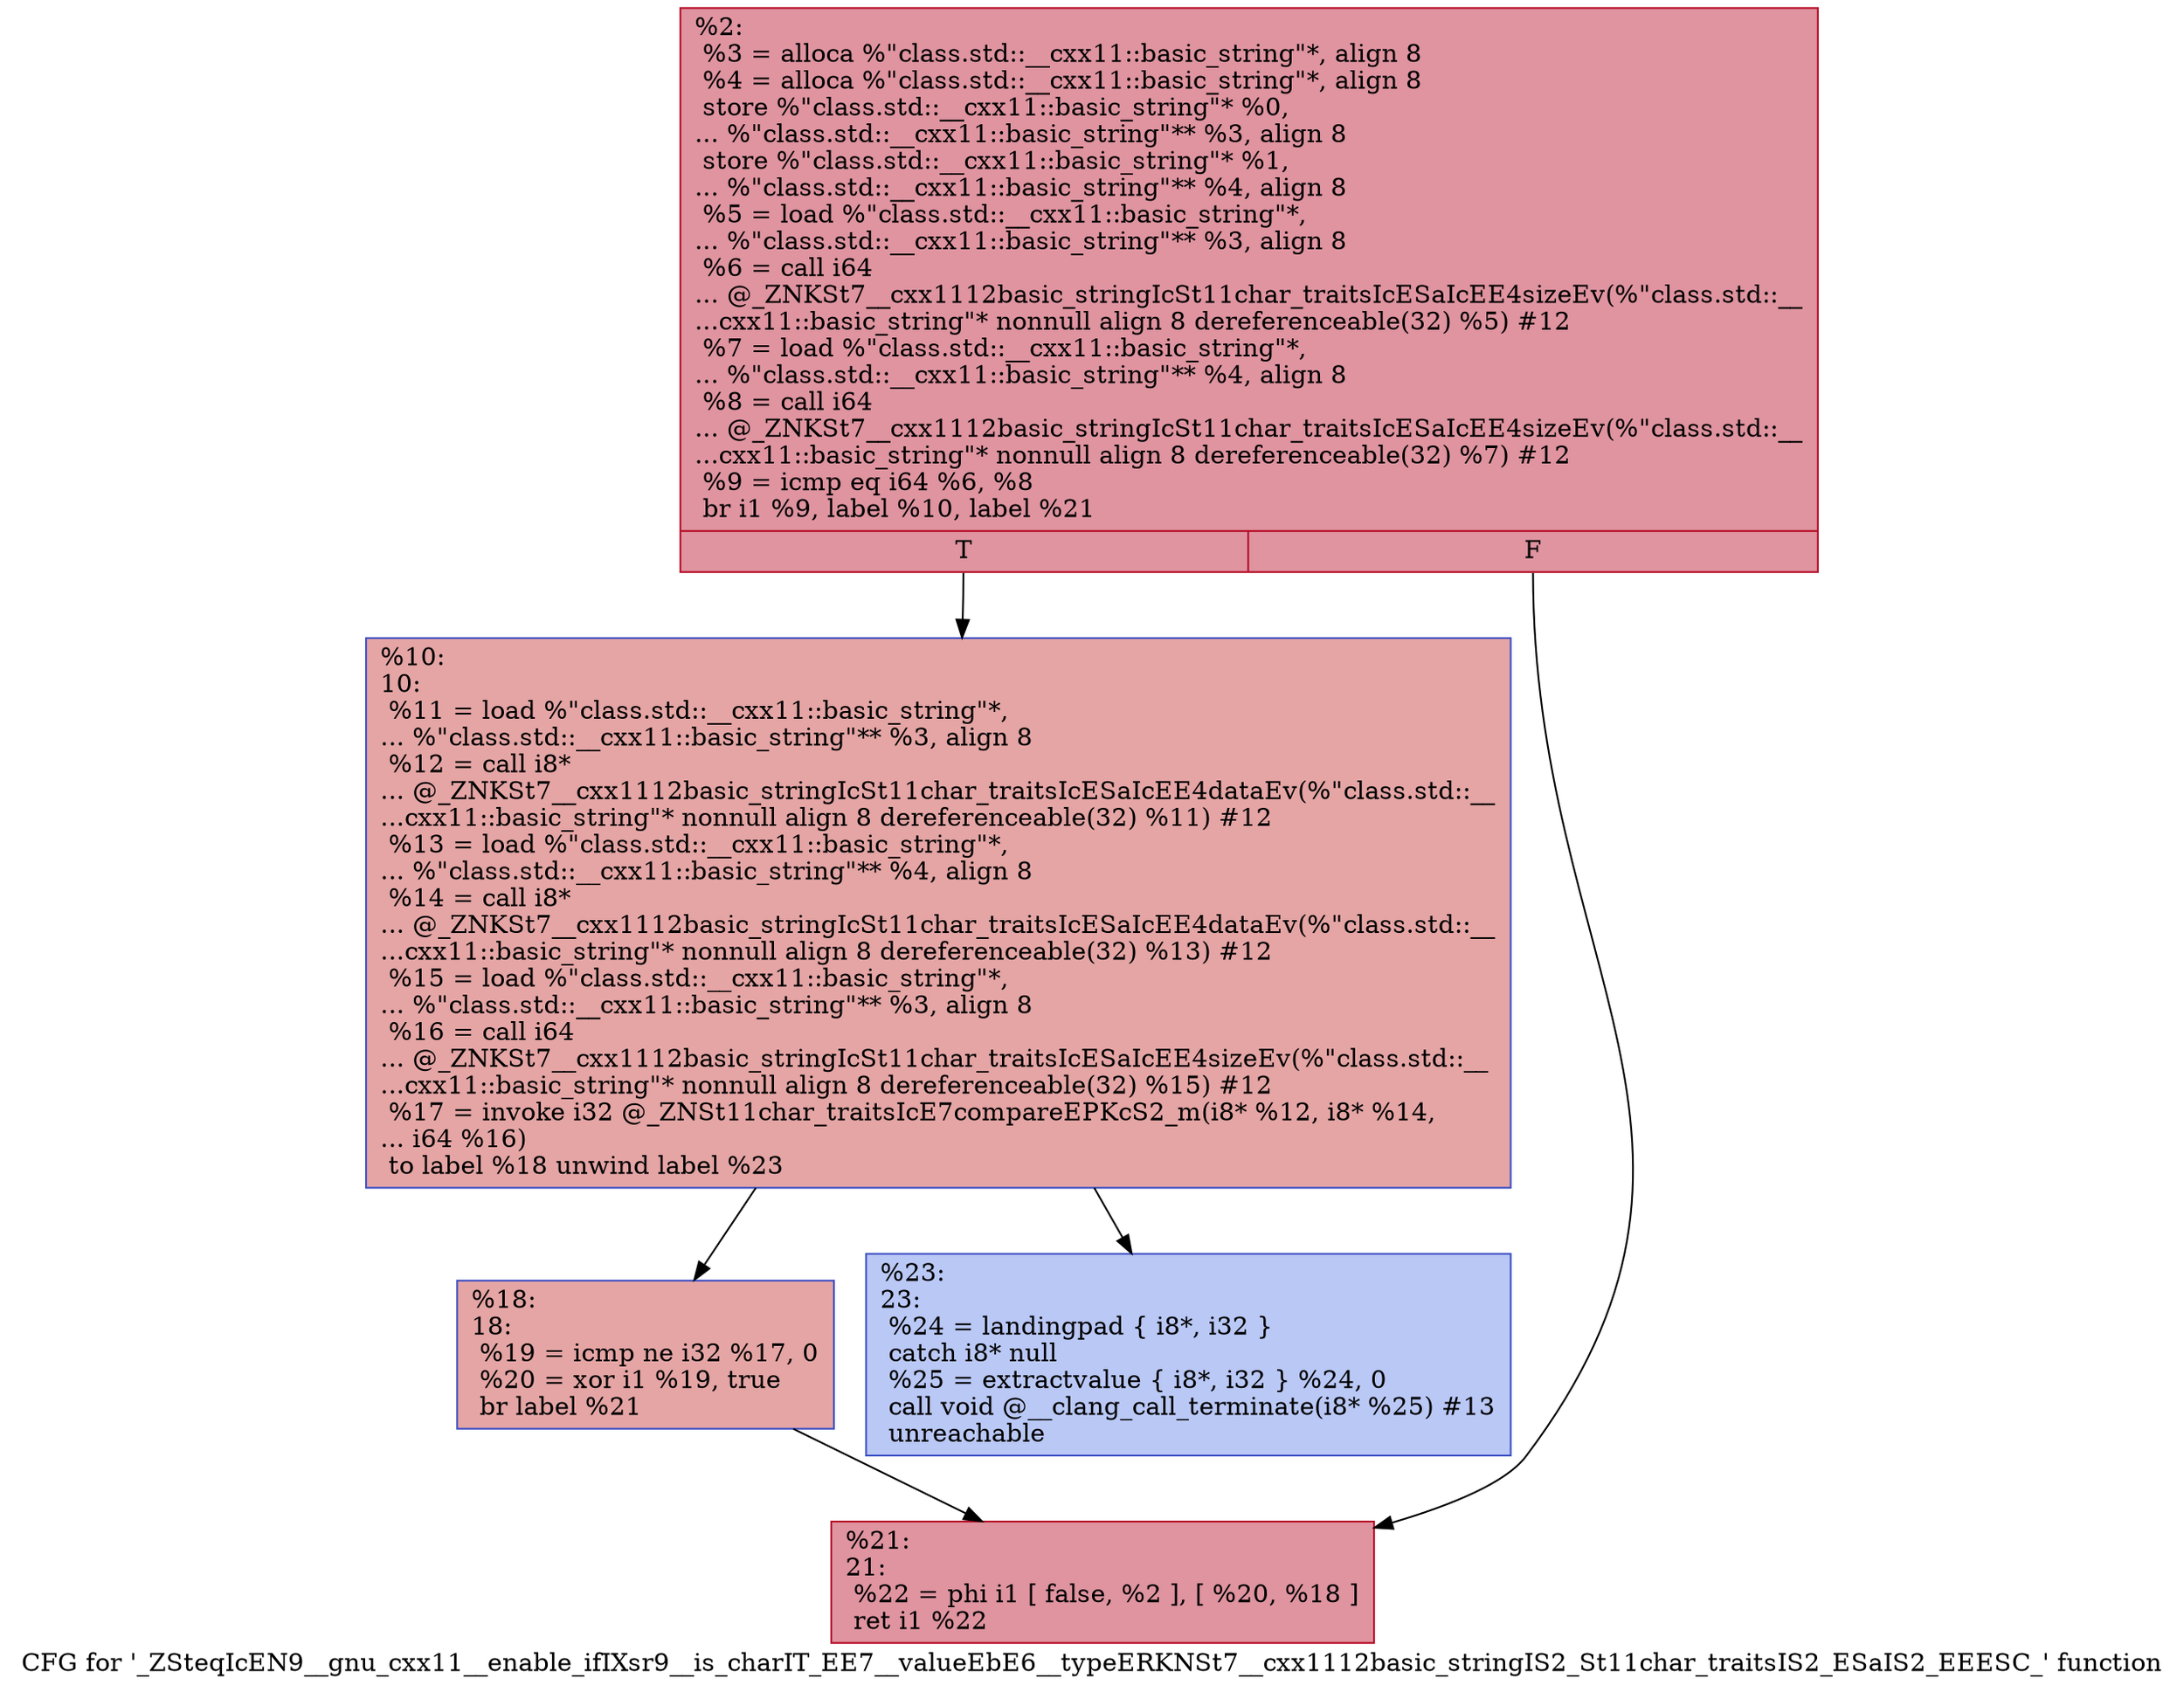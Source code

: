 digraph "CFG for '_ZSteqIcEN9__gnu_cxx11__enable_ifIXsr9__is_charIT_EE7__valueEbE6__typeERKNSt7__cxx1112basic_stringIS2_St11char_traitsIS2_ESaIS2_EEESC_' function" {
	label="CFG for '_ZSteqIcEN9__gnu_cxx11__enable_ifIXsr9__is_charIT_EE7__valueEbE6__typeERKNSt7__cxx1112basic_stringIS2_St11char_traitsIS2_ESaIS2_EEESC_' function";

	Node0x558411965cc0 [shape=record,color="#b70d28ff", style=filled, fillcolor="#b70d2870",label="{%2:\l  %3 = alloca %\"class.std::__cxx11::basic_string\"*, align 8\l  %4 = alloca %\"class.std::__cxx11::basic_string\"*, align 8\l  store %\"class.std::__cxx11::basic_string\"* %0,\l... %\"class.std::__cxx11::basic_string\"** %3, align 8\l  store %\"class.std::__cxx11::basic_string\"* %1,\l... %\"class.std::__cxx11::basic_string\"** %4, align 8\l  %5 = load %\"class.std::__cxx11::basic_string\"*,\l... %\"class.std::__cxx11::basic_string\"** %3, align 8\l  %6 = call i64\l... @_ZNKSt7__cxx1112basic_stringIcSt11char_traitsIcESaIcEE4sizeEv(%\"class.std::__\l...cxx11::basic_string\"* nonnull align 8 dereferenceable(32) %5) #12\l  %7 = load %\"class.std::__cxx11::basic_string\"*,\l... %\"class.std::__cxx11::basic_string\"** %4, align 8\l  %8 = call i64\l... @_ZNKSt7__cxx1112basic_stringIcSt11char_traitsIcESaIcEE4sizeEv(%\"class.std::__\l...cxx11::basic_string\"* nonnull align 8 dereferenceable(32) %7) #12\l  %9 = icmp eq i64 %6, %8\l  br i1 %9, label %10, label %21\l|{<s0>T|<s1>F}}"];
	Node0x558411965cc0:s0 -> Node0x558411965df0;
	Node0x558411965cc0:s1 -> Node0x558411965eb0;
	Node0x558411965df0 [shape=record,color="#3d50c3ff", style=filled, fillcolor="#c5333470",label="{%10:\l10:                                               \l  %11 = load %\"class.std::__cxx11::basic_string\"*,\l... %\"class.std::__cxx11::basic_string\"** %3, align 8\l  %12 = call i8*\l... @_ZNKSt7__cxx1112basic_stringIcSt11char_traitsIcESaIcEE4dataEv(%\"class.std::__\l...cxx11::basic_string\"* nonnull align 8 dereferenceable(32) %11) #12\l  %13 = load %\"class.std::__cxx11::basic_string\"*,\l... %\"class.std::__cxx11::basic_string\"** %4, align 8\l  %14 = call i8*\l... @_ZNKSt7__cxx1112basic_stringIcSt11char_traitsIcESaIcEE4dataEv(%\"class.std::__\l...cxx11::basic_string\"* nonnull align 8 dereferenceable(32) %13) #12\l  %15 = load %\"class.std::__cxx11::basic_string\"*,\l... %\"class.std::__cxx11::basic_string\"** %3, align 8\l  %16 = call i64\l... @_ZNKSt7__cxx1112basic_stringIcSt11char_traitsIcESaIcEE4sizeEv(%\"class.std::__\l...cxx11::basic_string\"* nonnull align 8 dereferenceable(32) %15) #12\l  %17 = invoke i32 @_ZNSt11char_traitsIcE7compareEPKcS2_m(i8* %12, i8* %14,\l... i64 %16)\l          to label %18 unwind label %23\l}"];
	Node0x558411965df0 -> Node0x558411966400;
	Node0x558411965df0 -> Node0x558411966970;
	Node0x558411966400 [shape=record,color="#3d50c3ff", style=filled, fillcolor="#c5333470",label="{%18:\l18:                                               \l  %19 = icmp ne i32 %17, 0\l  %20 = xor i1 %19, true\l  br label %21\l}"];
	Node0x558411966400 -> Node0x558411965eb0;
	Node0x558411965eb0 [shape=record,color="#b70d28ff", style=filled, fillcolor="#b70d2870",label="{%21:\l21:                                               \l  %22 = phi i1 [ false, %2 ], [ %20, %18 ]\l  ret i1 %22\l}"];
	Node0x558411966970 [shape=record,color="#3d50c3ff", style=filled, fillcolor="#6282ea70",label="{%23:\l23:                                               \l  %24 = landingpad \{ i8*, i32 \}\l          catch i8* null\l  %25 = extractvalue \{ i8*, i32 \} %24, 0\l  call void @__clang_call_terminate(i8* %25) #13\l  unreachable\l}"];
}
